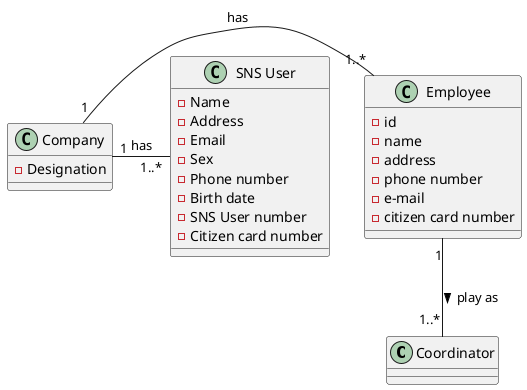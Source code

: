 @startuml
'https://plantuml.com/class-diagram


class Coordinator{
}

class "SNS User"{
- Name
- Address
- Email
- Sex
- Phone number
- Birth date
- SNS User number
- Citizen card number
}

class Employee{
-id
-name
-address
-phone number
-e-mail
-citizen card number
}

class Company{
- Designation
}

Coordinator"1..*" -up- "1"Employee : < play as
Company"1" -right- "1..*" "SNS User" : has
Company"1" -right- "1..*"Employee : has
@enduml